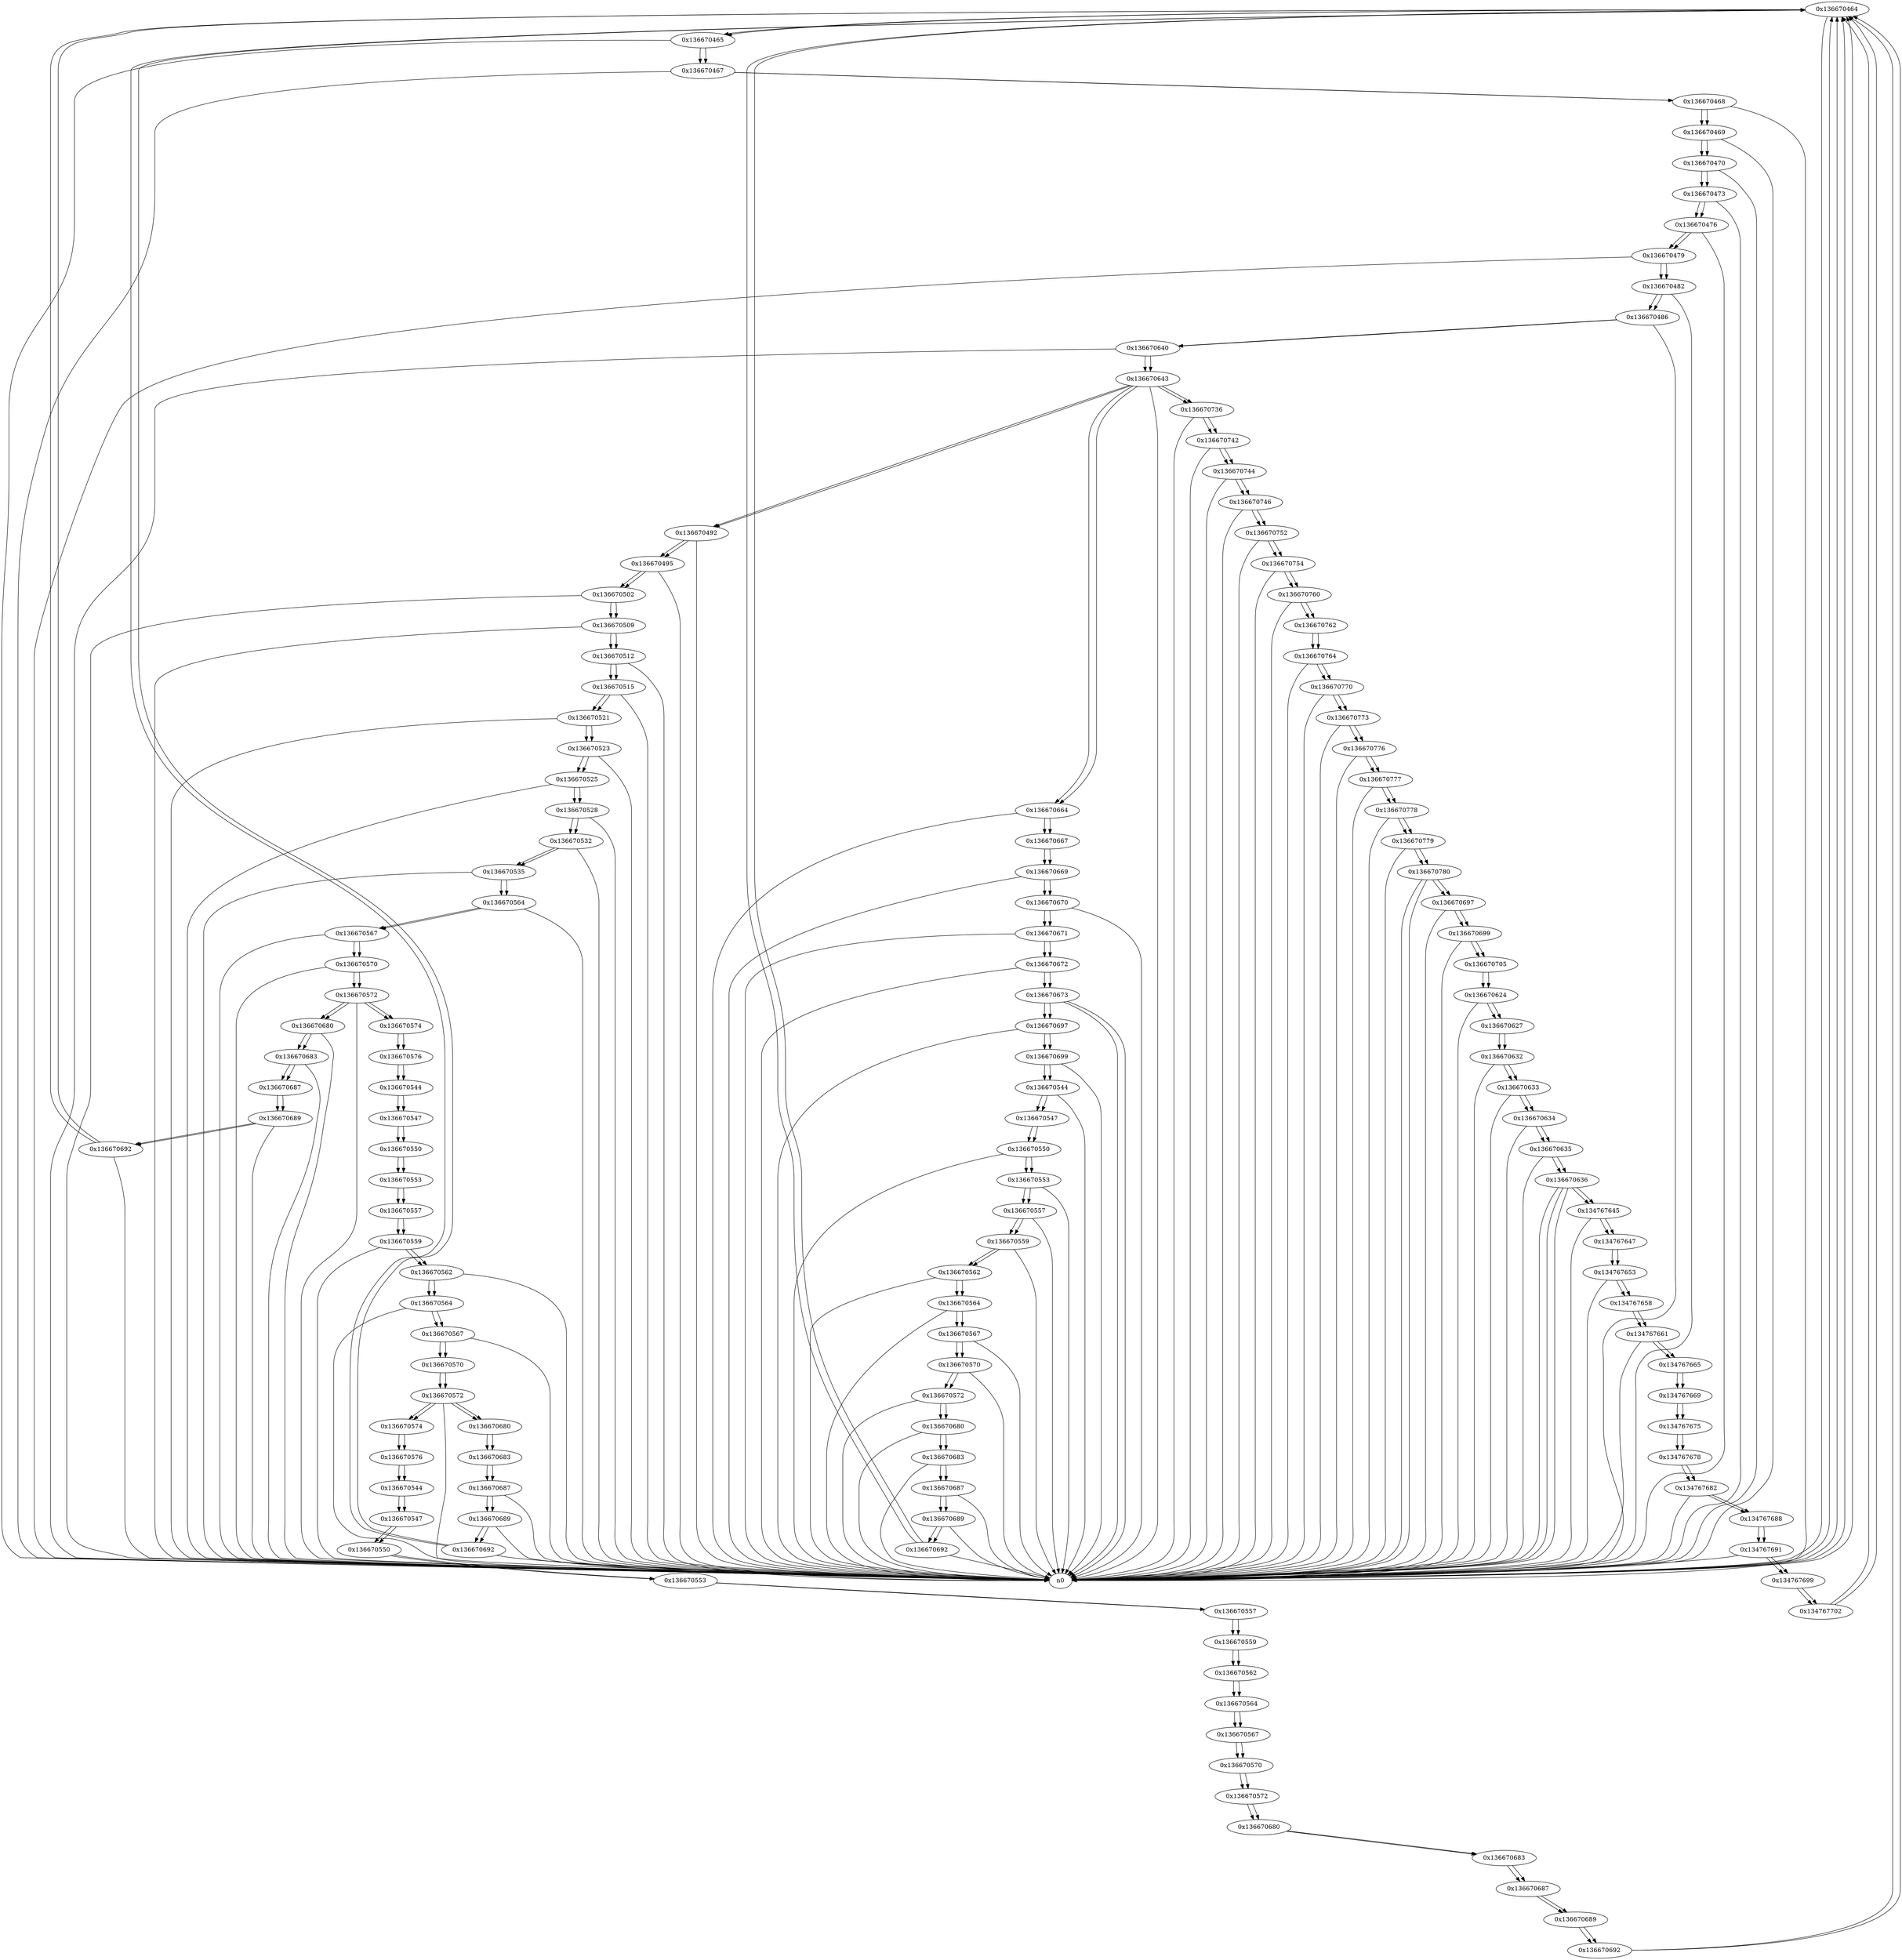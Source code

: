 digraph G{
/* nodes */
  n1 [label="0x136670464"]
  n2 [label="0x136670465"]
  n3 [label="0x136670467"]
  n4 [label="0x136670468"]
  n5 [label="0x136670469"]
  n6 [label="0x136670470"]
  n7 [label="0x136670473"]
  n8 [label="0x136670476"]
  n9 [label="0x136670479"]
  n10 [label="0x136670482"]
  n11 [label="0x136670486"]
  n12 [label="0x136670640"]
  n13 [label="0x136670643"]
  n14 [label="0x136670736"]
  n15 [label="0x136670742"]
  n16 [label="0x136670744"]
  n17 [label="0x136670746"]
  n18 [label="0x136670752"]
  n19 [label="0x136670754"]
  n20 [label="0x136670760"]
  n21 [label="0x136670762"]
  n22 [label="0x136670764"]
  n23 [label="0x136670770"]
  n24 [label="0x136670773"]
  n25 [label="0x136670776"]
  n26 [label="0x136670777"]
  n27 [label="0x136670778"]
  n28 [label="0x136670779"]
  n29 [label="0x136670780"]
  n30 [label="0x136670697"]
  n31 [label="0x136670699"]
  n32 [label="0x136670705"]
  n33 [label="0x136670624"]
  n34 [label="0x136670627"]
  n35 [label="0x136670632"]
  n36 [label="0x136670633"]
  n37 [label="0x136670634"]
  n38 [label="0x136670635"]
  n39 [label="0x136670636"]
  n40 [label="0x134767645"]
  n41 [label="0x134767647"]
  n42 [label="0x134767653"]
  n43 [label="0x134767658"]
  n44 [label="0x134767661"]
  n45 [label="0x134767665"]
  n46 [label="0x134767669"]
  n47 [label="0x134767675"]
  n48 [label="0x134767678"]
  n49 [label="0x134767682"]
  n50 [label="0x134767688"]
  n51 [label="0x134767691"]
  n52 [label="0x134767699"]
  n53 [label="0x134767702"]
  n54 [label="0x136670492"]
  n55 [label="0x136670495"]
  n56 [label="0x136670502"]
  n57 [label="0x136670509"]
  n58 [label="0x136670512"]
  n59 [label="0x136670515"]
  n60 [label="0x136670521"]
  n61 [label="0x136670523"]
  n62 [label="0x136670525"]
  n63 [label="0x136670528"]
  n64 [label="0x136670532"]
  n65 [label="0x136670535"]
  n66 [label="0x136670564"]
  n67 [label="0x136670567"]
  n68 [label="0x136670570"]
  n69 [label="0x136670572"]
  n70 [label="0x136670680"]
  n71 [label="0x136670683"]
  n72 [label="0x136670687"]
  n73 [label="0x136670689"]
  n74 [label="0x136670692"]
  n75 [label="0x136670664"]
  n76 [label="0x136670667"]
  n77 [label="0x136670669"]
  n78 [label="0x136670670"]
  n79 [label="0x136670671"]
  n80 [label="0x136670672"]
  n81 [label="0x136670673"]
  n82 [label="0x136670697"]
  n83 [label="0x136670699"]
  n84 [label="0x136670544"]
  n85 [label="0x136670547"]
  n86 [label="0x136670550"]
  n87 [label="0x136670553"]
  n88 [label="0x136670557"]
  n89 [label="0x136670559"]
  n90 [label="0x136670562"]
  n91 [label="0x136670564"]
  n92 [label="0x136670567"]
  n93 [label="0x136670570"]
  n94 [label="0x136670572"]
  n95 [label="0x136670680"]
  n96 [label="0x136670683"]
  n97 [label="0x136670687"]
  n98 [label="0x136670689"]
  n99 [label="0x136670692"]
  n100 [label="0x136670574"]
  n101 [label="0x136670576"]
  n102 [label="0x136670544"]
  n103 [label="0x136670547"]
  n104 [label="0x136670550"]
  n105 [label="0x136670553"]
  n106 [label="0x136670557"]
  n107 [label="0x136670559"]
  n108 [label="0x136670562"]
  n109 [label="0x136670564"]
  n110 [label="0x136670567"]
  n111 [label="0x136670570"]
  n112 [label="0x136670572"]
  n113 [label="0x136670680"]
  n114 [label="0x136670683"]
  n115 [label="0x136670687"]
  n116 [label="0x136670689"]
  n117 [label="0x136670692"]
  n118 [label="0x136670574"]
  n119 [label="0x136670576"]
  n120 [label="0x136670544"]
  n121 [label="0x136670547"]
  n122 [label="0x136670550"]
  n123 [label="0x136670553"]
  n124 [label="0x136670557"]
  n125 [label="0x136670559"]
  n126 [label="0x136670562"]
  n127 [label="0x136670564"]
  n128 [label="0x136670567"]
  n129 [label="0x136670570"]
  n130 [label="0x136670572"]
  n131 [label="0x136670680"]
  n132 [label="0x136670683"]
  n133 [label="0x136670687"]
  n134 [label="0x136670689"]
  n135 [label="0x136670692"]
/* edges */
n1 -> n2;
n1 -> n0;
n0 -> n1;
n135 -> n1;
n0 -> n1;
n0 -> n1;
n117 -> n1;
n99 -> n1;
n74 -> n1;
n53 -> n1;
n0 -> n1;
n2 -> n3;
n2 -> n0;
n1 -> n2;
n3 -> n4;
n3 -> n0;
n2 -> n3;
n4 -> n5;
n4 -> n0;
n3 -> n4;
n5 -> n6;
n5 -> n0;
n4 -> n5;
n6 -> n7;
n6 -> n0;
n5 -> n6;
n7 -> n8;
n7 -> n0;
n6 -> n7;
n8 -> n9;
n8 -> n0;
n7 -> n8;
n9 -> n10;
n9 -> n0;
n8 -> n9;
n10 -> n11;
n10 -> n0;
n9 -> n10;
n11 -> n12;
n11 -> n0;
n10 -> n11;
n12 -> n13;
n12 -> n0;
n11 -> n12;
n13 -> n75;
n13 -> n14;
n13 -> n54;
n13 -> n0;
n12 -> n13;
n14 -> n15;
n14 -> n0;
n13 -> n14;
n15 -> n16;
n15 -> n0;
n14 -> n15;
n16 -> n17;
n16 -> n0;
n15 -> n16;
n17 -> n18;
n17 -> n0;
n16 -> n17;
n18 -> n19;
n18 -> n0;
n17 -> n18;
n19 -> n20;
n19 -> n0;
n18 -> n19;
n20 -> n21;
n20 -> n0;
n19 -> n20;
n21 -> n22;
n20 -> n21;
n22 -> n23;
n22 -> n0;
n21 -> n22;
n23 -> n24;
n23 -> n0;
n22 -> n23;
n24 -> n25;
n24 -> n0;
n23 -> n24;
n25 -> n26;
n25 -> n0;
n24 -> n25;
n26 -> n27;
n26 -> n0;
n25 -> n26;
n27 -> n28;
n27 -> n0;
n26 -> n27;
n28 -> n29;
n28 -> n0;
n27 -> n28;
n29 -> n30;
n29 -> n0;
n29 -> n0;
n28 -> n29;
n30 -> n31;
n30 -> n0;
n29 -> n30;
n31 -> n32;
n31 -> n0;
n30 -> n31;
n32 -> n33;
n31 -> n32;
n33 -> n34;
n33 -> n0;
n32 -> n33;
n34 -> n35;
n33 -> n34;
n35 -> n36;
n35 -> n0;
n34 -> n35;
n36 -> n37;
n36 -> n0;
n35 -> n36;
n37 -> n38;
n37 -> n0;
n36 -> n37;
n38 -> n39;
n38 -> n0;
n37 -> n38;
n39 -> n0;
n39 -> n0;
n39 -> n40;
n39 -> n0;
n38 -> n39;
n40 -> n41;
n40 -> n0;
n39 -> n40;
n41 -> n42;
n40 -> n41;
n42 -> n43;
n42 -> n0;
n41 -> n42;
n43 -> n44;
n42 -> n43;
n44 -> n45;
n44 -> n0;
n43 -> n44;
n45 -> n46;
n44 -> n45;
n46 -> n47;
n45 -> n46;
n47 -> n48;
n46 -> n47;
n48 -> n49;
n47 -> n48;
n49 -> n50;
n49 -> n0;
n48 -> n49;
n50 -> n51;
n49 -> n50;
n51 -> n52;
n51 -> n0;
n50 -> n51;
n52 -> n53;
n51 -> n52;
n53 -> n1;
n52 -> n53;
n54 -> n55;
n54 -> n0;
n13 -> n54;
n55 -> n56;
n55 -> n0;
n54 -> n55;
n56 -> n57;
n56 -> n0;
n55 -> n56;
n57 -> n58;
n57 -> n0;
n56 -> n57;
n58 -> n59;
n58 -> n0;
n57 -> n58;
n59 -> n60;
n59 -> n0;
n58 -> n59;
n60 -> n61;
n60 -> n0;
n59 -> n60;
n61 -> n62;
n61 -> n0;
n60 -> n61;
n62 -> n63;
n62 -> n0;
n61 -> n62;
n63 -> n64;
n63 -> n0;
n62 -> n63;
n64 -> n65;
n64 -> n0;
n63 -> n64;
n65 -> n66;
n65 -> n0;
n64 -> n65;
n66 -> n67;
n66 -> n0;
n65 -> n66;
n67 -> n68;
n67 -> n0;
n66 -> n67;
n68 -> n69;
n68 -> n0;
n67 -> n68;
n69 -> n70;
n69 -> n100;
n69 -> n0;
n68 -> n69;
n70 -> n71;
n70 -> n0;
n69 -> n70;
n71 -> n72;
n71 -> n0;
n70 -> n71;
n72 -> n73;
n71 -> n72;
n73 -> n74;
n73 -> n0;
n72 -> n73;
n74 -> n1;
n74 -> n0;
n73 -> n74;
n75 -> n76;
n75 -> n0;
n13 -> n75;
n76 -> n77;
n75 -> n76;
n77 -> n78;
n77 -> n0;
n76 -> n77;
n78 -> n79;
n78 -> n0;
n77 -> n78;
n79 -> n80;
n79 -> n0;
n78 -> n79;
n80 -> n81;
n80 -> n0;
n79 -> n80;
n81 -> n0;
n81 -> n82;
n81 -> n0;
n80 -> n81;
n82 -> n83;
n82 -> n0;
n81 -> n82;
n83 -> n84;
n83 -> n0;
n82 -> n83;
n84 -> n85;
n84 -> n0;
n83 -> n84;
n85 -> n86;
n84 -> n85;
n86 -> n87;
n86 -> n0;
n85 -> n86;
n87 -> n88;
n87 -> n0;
n86 -> n87;
n88 -> n89;
n88 -> n0;
n87 -> n88;
n89 -> n90;
n89 -> n0;
n88 -> n89;
n90 -> n91;
n90 -> n0;
n89 -> n90;
n91 -> n92;
n91 -> n0;
n90 -> n91;
n92 -> n93;
n92 -> n0;
n91 -> n92;
n93 -> n94;
n93 -> n0;
n92 -> n93;
n94 -> n95;
n94 -> n0;
n93 -> n94;
n95 -> n96;
n95 -> n0;
n94 -> n95;
n96 -> n97;
n96 -> n0;
n95 -> n96;
n97 -> n98;
n97 -> n0;
n96 -> n97;
n98 -> n99;
n98 -> n0;
n97 -> n98;
n99 -> n1;
n99 -> n0;
n98 -> n99;
n100 -> n101;
n69 -> n100;
n101 -> n102;
n100 -> n101;
n102 -> n103;
n101 -> n102;
n103 -> n104;
n102 -> n103;
n104 -> n105;
n103 -> n104;
n105 -> n106;
n104 -> n105;
n106 -> n107;
n105 -> n106;
n107 -> n108;
n107 -> n0;
n106 -> n107;
n108 -> n109;
n108 -> n0;
n107 -> n108;
n109 -> n110;
n109 -> n0;
n108 -> n109;
n110 -> n111;
n110 -> n0;
n109 -> n110;
n111 -> n112;
n110 -> n111;
n112 -> n113;
n112 -> n118;
n112 -> n0;
n111 -> n112;
n113 -> n114;
n112 -> n113;
n114 -> n115;
n113 -> n114;
n115 -> n116;
n115 -> n0;
n114 -> n115;
n116 -> n117;
n116 -> n0;
n115 -> n116;
n117 -> n1;
n117 -> n0;
n116 -> n117;
n118 -> n119;
n112 -> n118;
n119 -> n120;
n118 -> n119;
n120 -> n121;
n119 -> n120;
n121 -> n122;
n120 -> n121;
n122 -> n123;
n121 -> n122;
n123 -> n124;
n122 -> n123;
n124 -> n125;
n123 -> n124;
n125 -> n126;
n124 -> n125;
n126 -> n127;
n125 -> n126;
n127 -> n128;
n126 -> n127;
n128 -> n129;
n127 -> n128;
n129 -> n130;
n128 -> n129;
n130 -> n131;
n129 -> n130;
n131 -> n132;
n130 -> n131;
n132 -> n133;
n131 -> n132;
n133 -> n134;
n132 -> n133;
n134 -> n135;
n133 -> n134;
n135 -> n1;
n134 -> n135;
}
